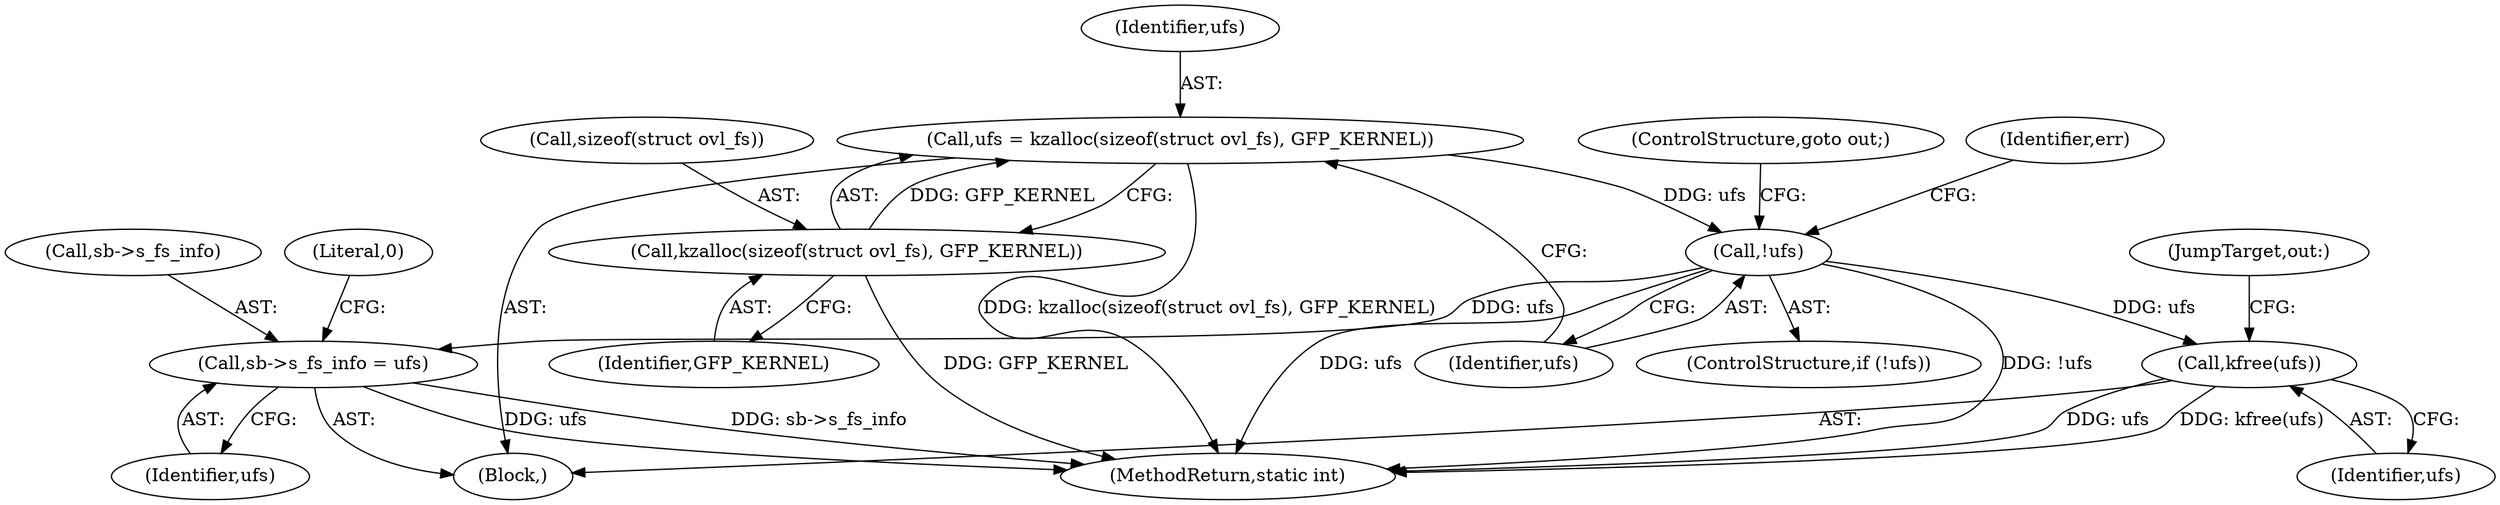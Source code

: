 digraph "0_linux_69c433ed2ecd2d3264efd7afec4439524b319121_0@pointer" {
"1000121" [label="(Call,ufs = kzalloc(sizeof(struct ovl_fs), GFP_KERNEL))"];
"1000123" [label="(Call,kzalloc(sizeof(struct ovl_fs), GFP_KERNEL))"];
"1000128" [label="(Call,!ufs)"];
"1000534" [label="(Call,sb->s_fs_info = ufs)"];
"1000590" [label="(Call,kfree(ufs))"];
"1000124" [label="(Call,sizeof(struct ovl_fs))"];
"1000129" [label="(Identifier,ufs)"];
"1000126" [label="(Identifier,GFP_KERNEL)"];
"1000107" [label="(Block,)"];
"1000132" [label="(Identifier,err)"];
"1000127" [label="(ControlStructure,if (!ufs))"];
"1000591" [label="(Identifier,ufs)"];
"1000128" [label="(Call,!ufs)"];
"1000535" [label="(Call,sb->s_fs_info)"];
"1000592" [label="(JumpTarget,out:)"];
"1000122" [label="(Identifier,ufs)"];
"1000595" [label="(MethodReturn,static int)"];
"1000534" [label="(Call,sb->s_fs_info = ufs)"];
"1000538" [label="(Identifier,ufs)"];
"1000121" [label="(Call,ufs = kzalloc(sizeof(struct ovl_fs), GFP_KERNEL))"];
"1000540" [label="(Literal,0)"];
"1000590" [label="(Call,kfree(ufs))"];
"1000123" [label="(Call,kzalloc(sizeof(struct ovl_fs), GFP_KERNEL))"];
"1000130" [label="(ControlStructure,goto out;)"];
"1000121" -> "1000107"  [label="AST: "];
"1000121" -> "1000123"  [label="CFG: "];
"1000122" -> "1000121"  [label="AST: "];
"1000123" -> "1000121"  [label="AST: "];
"1000129" -> "1000121"  [label="CFG: "];
"1000121" -> "1000595"  [label="DDG: kzalloc(sizeof(struct ovl_fs), GFP_KERNEL)"];
"1000123" -> "1000121"  [label="DDG: GFP_KERNEL"];
"1000121" -> "1000128"  [label="DDG: ufs"];
"1000123" -> "1000126"  [label="CFG: "];
"1000124" -> "1000123"  [label="AST: "];
"1000126" -> "1000123"  [label="AST: "];
"1000123" -> "1000595"  [label="DDG: GFP_KERNEL"];
"1000128" -> "1000127"  [label="AST: "];
"1000128" -> "1000129"  [label="CFG: "];
"1000129" -> "1000128"  [label="AST: "];
"1000130" -> "1000128"  [label="CFG: "];
"1000132" -> "1000128"  [label="CFG: "];
"1000128" -> "1000595"  [label="DDG: ufs"];
"1000128" -> "1000595"  [label="DDG: !ufs"];
"1000128" -> "1000534"  [label="DDG: ufs"];
"1000128" -> "1000590"  [label="DDG: ufs"];
"1000534" -> "1000107"  [label="AST: "];
"1000534" -> "1000538"  [label="CFG: "];
"1000535" -> "1000534"  [label="AST: "];
"1000538" -> "1000534"  [label="AST: "];
"1000540" -> "1000534"  [label="CFG: "];
"1000534" -> "1000595"  [label="DDG: sb->s_fs_info"];
"1000534" -> "1000595"  [label="DDG: ufs"];
"1000590" -> "1000107"  [label="AST: "];
"1000590" -> "1000591"  [label="CFG: "];
"1000591" -> "1000590"  [label="AST: "];
"1000592" -> "1000590"  [label="CFG: "];
"1000590" -> "1000595"  [label="DDG: kfree(ufs)"];
"1000590" -> "1000595"  [label="DDG: ufs"];
}
